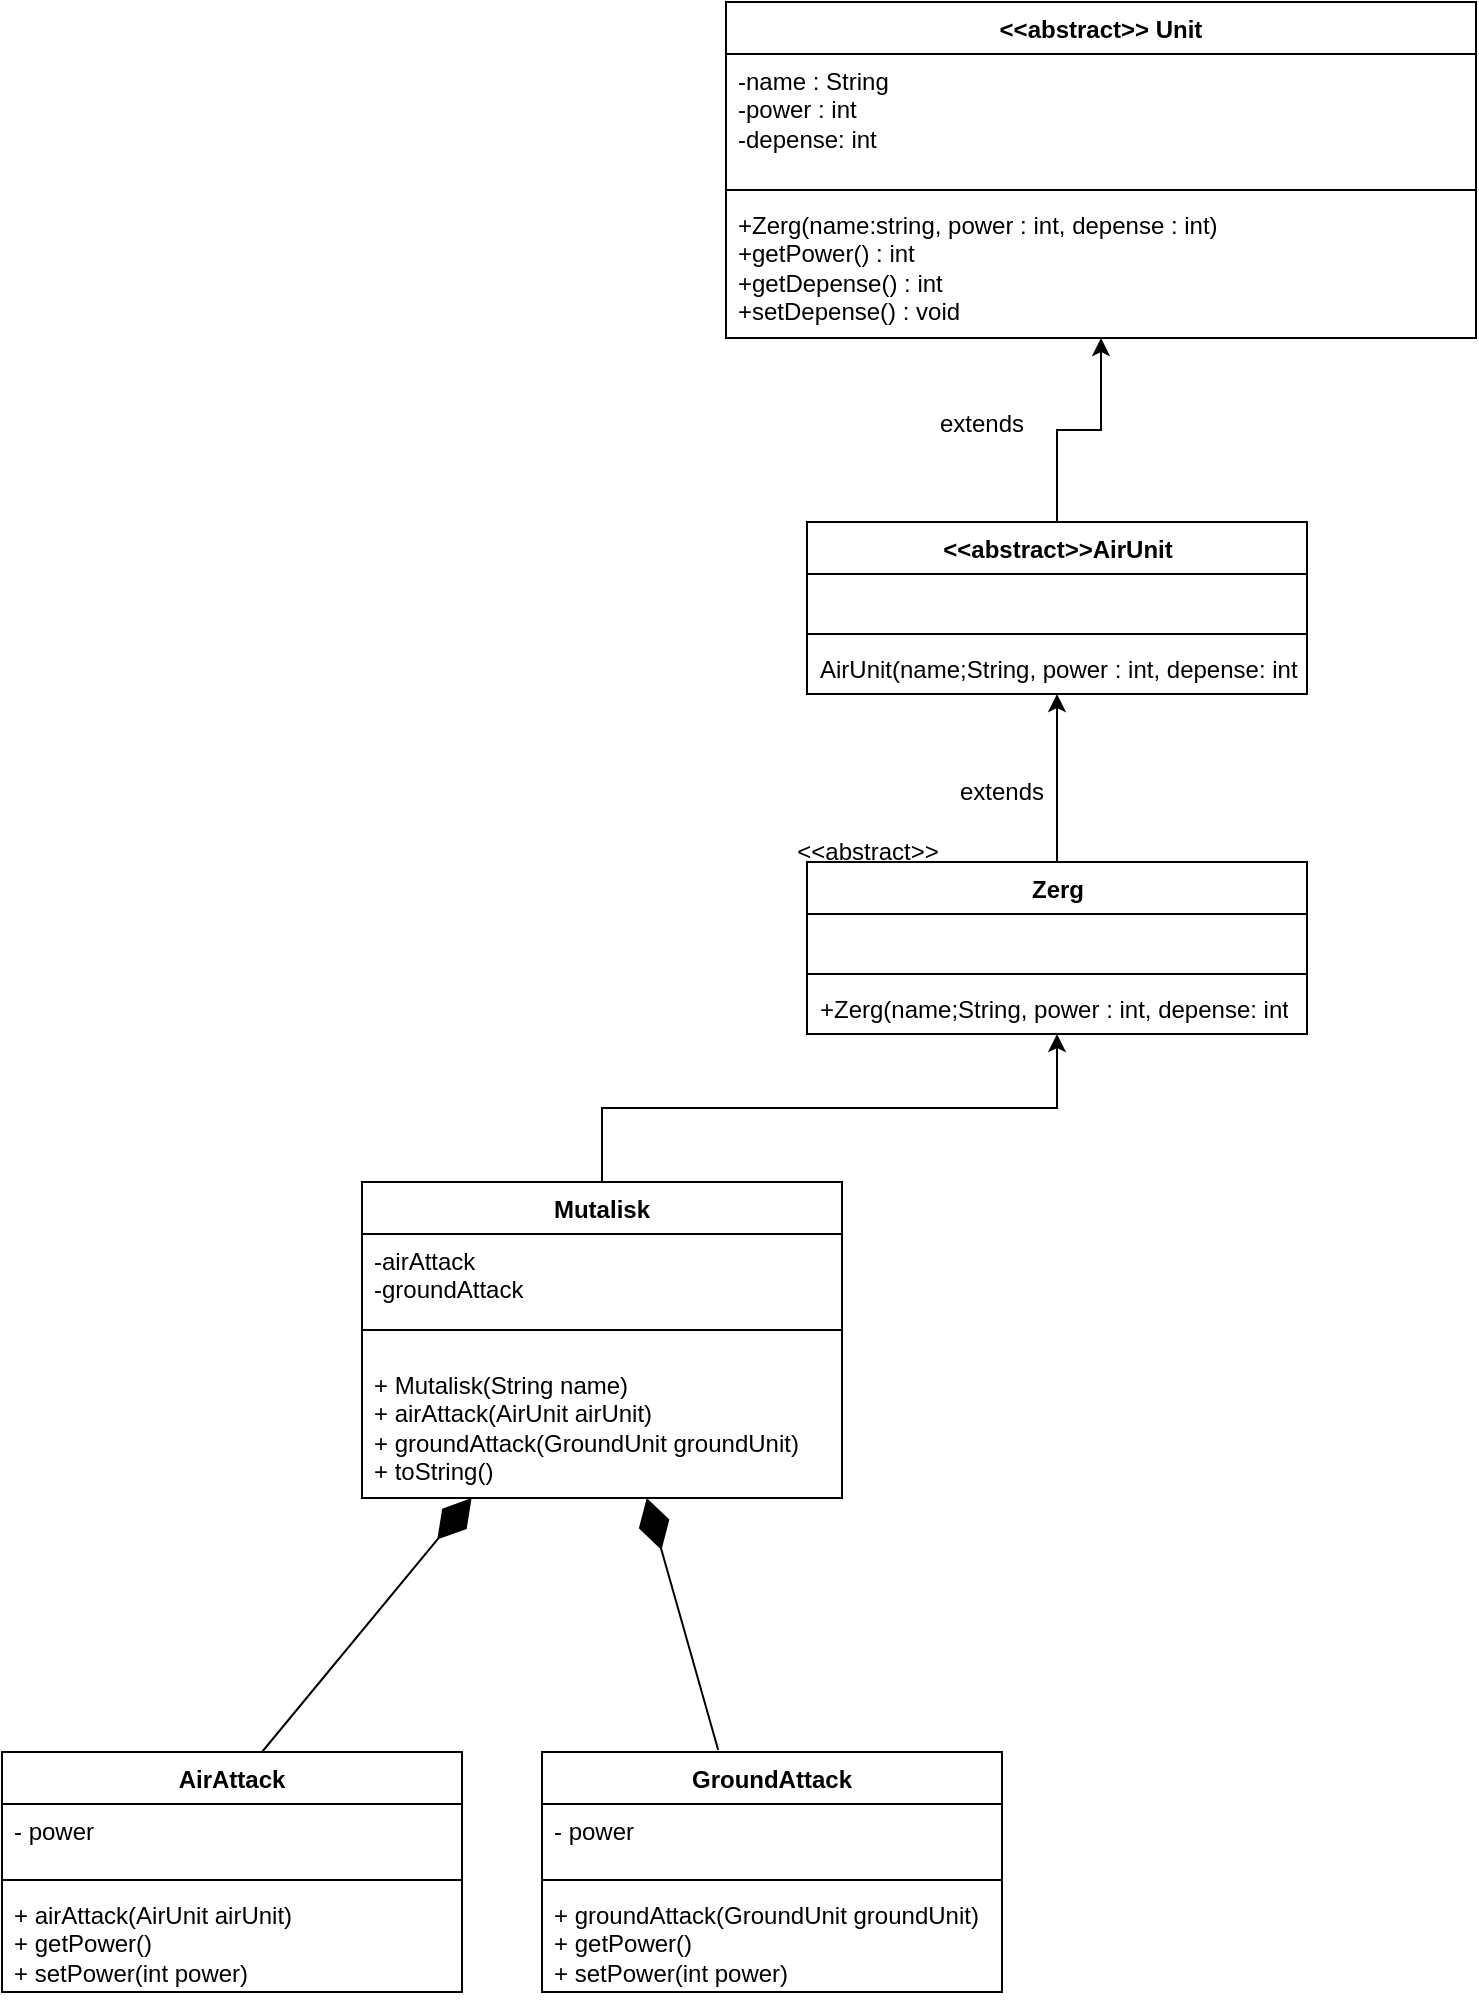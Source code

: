 <mxfile version="21.7.5" type="github">
  <diagram id="C5RBs43oDa-KdzZeNtuy" name="Page-1">
    <mxGraphModel dx="2739" dy="2232" grid="1" gridSize="10" guides="1" tooltips="1" connect="1" arrows="1" fold="1" page="1" pageScale="1" pageWidth="827" pageHeight="1169" math="0" shadow="0">
      <root>
        <mxCell id="WIyWlLk6GJQsqaUBKTNV-0" />
        <mxCell id="WIyWlLk6GJQsqaUBKTNV-1" parent="WIyWlLk6GJQsqaUBKTNV-0" />
        <mxCell id="fT9HePyaqybUsVkGW_sH-12" value="AirAttack" style="swimlane;fontStyle=1;align=center;verticalAlign=top;childLayout=stackLayout;horizontal=1;startSize=26;horizontalStack=0;resizeParent=1;resizeParentMax=0;resizeLast=0;collapsible=1;marginBottom=0;whiteSpace=wrap;html=1;labelBackgroundColor=none;" vertex="1" parent="WIyWlLk6GJQsqaUBKTNV-1">
          <mxGeometry x="-580" y="315" width="230" height="120" as="geometry" />
        </mxCell>
        <mxCell id="fT9HePyaqybUsVkGW_sH-13" value="- power&lt;br&gt;" style="text;strokeColor=none;fillColor=none;align=left;verticalAlign=top;spacingLeft=4;spacingRight=4;overflow=hidden;rotatable=0;points=[[0,0.5],[1,0.5]];portConstraint=eastwest;whiteSpace=wrap;html=1;labelBackgroundColor=none;" vertex="1" parent="fT9HePyaqybUsVkGW_sH-12">
          <mxGeometry y="26" width="230" height="34" as="geometry" />
        </mxCell>
        <mxCell id="fT9HePyaqybUsVkGW_sH-14" value="" style="line;strokeWidth=1;fillColor=none;align=left;verticalAlign=middle;spacingTop=-1;spacingLeft=3;spacingRight=3;rotatable=0;labelPosition=right;points=[];portConstraint=eastwest;labelBackgroundColor=none;" vertex="1" parent="fT9HePyaqybUsVkGW_sH-12">
          <mxGeometry y="60" width="230" height="8" as="geometry" />
        </mxCell>
        <mxCell id="fT9HePyaqybUsVkGW_sH-15" value="+ airAttack(AirUnit airUnit)&lt;br&gt;+ getPower()&lt;br&gt;+ setPower(int power)" style="text;strokeColor=none;fillColor=none;align=left;verticalAlign=top;spacingLeft=4;spacingRight=4;overflow=hidden;rotatable=0;points=[[0,0.5],[1,0.5]];portConstraint=eastwest;whiteSpace=wrap;html=1;labelBackgroundColor=none;" vertex="1" parent="fT9HePyaqybUsVkGW_sH-12">
          <mxGeometry y="68" width="230" height="52" as="geometry" />
        </mxCell>
        <mxCell id="fT9HePyaqybUsVkGW_sH-16" value="GroundAttack" style="swimlane;fontStyle=1;align=center;verticalAlign=top;childLayout=stackLayout;horizontal=1;startSize=26;horizontalStack=0;resizeParent=1;resizeParentMax=0;resizeLast=0;collapsible=1;marginBottom=0;whiteSpace=wrap;html=1;labelBackgroundColor=none;" vertex="1" parent="WIyWlLk6GJQsqaUBKTNV-1">
          <mxGeometry x="-310" y="315" width="230" height="120" as="geometry" />
        </mxCell>
        <mxCell id="fT9HePyaqybUsVkGW_sH-17" value="- power&lt;br&gt;" style="text;strokeColor=none;fillColor=none;align=left;verticalAlign=top;spacingLeft=4;spacingRight=4;overflow=hidden;rotatable=0;points=[[0,0.5],[1,0.5]];portConstraint=eastwest;whiteSpace=wrap;html=1;labelBackgroundColor=none;" vertex="1" parent="fT9HePyaqybUsVkGW_sH-16">
          <mxGeometry y="26" width="230" height="34" as="geometry" />
        </mxCell>
        <mxCell id="fT9HePyaqybUsVkGW_sH-18" value="" style="line;strokeWidth=1;fillColor=none;align=left;verticalAlign=middle;spacingTop=-1;spacingLeft=3;spacingRight=3;rotatable=0;labelPosition=right;points=[];portConstraint=eastwest;labelBackgroundColor=none;" vertex="1" parent="fT9HePyaqybUsVkGW_sH-16">
          <mxGeometry y="60" width="230" height="8" as="geometry" />
        </mxCell>
        <mxCell id="fT9HePyaqybUsVkGW_sH-19" value="+ groundAttack(GroundUnit groundUnit)&lt;br&gt;+ getPower()&lt;br&gt;+ setPower(int power)" style="text;strokeColor=none;fillColor=none;align=left;verticalAlign=top;spacingLeft=4;spacingRight=4;overflow=hidden;rotatable=0;points=[[0,0.5],[1,0.5]];portConstraint=eastwest;whiteSpace=wrap;html=1;labelBackgroundColor=none;" vertex="1" parent="fT9HePyaqybUsVkGW_sH-16">
          <mxGeometry y="68" width="230" height="52" as="geometry" />
        </mxCell>
        <mxCell id="fT9HePyaqybUsVkGW_sH-30" value="&amp;lt;&amp;lt;abstract&amp;gt;&amp;gt; Unit" style="swimlane;fontStyle=1;align=center;verticalAlign=top;childLayout=stackLayout;horizontal=1;startSize=26;horizontalStack=0;resizeParent=1;resizeParentMax=0;resizeLast=0;collapsible=1;marginBottom=0;whiteSpace=wrap;html=1;labelBackgroundColor=none;" vertex="1" parent="WIyWlLk6GJQsqaUBKTNV-1">
          <mxGeometry x="-218" y="-560" width="375" height="168" as="geometry" />
        </mxCell>
        <mxCell id="fT9HePyaqybUsVkGW_sH-31" value="-name : String&lt;br&gt;-power : int&lt;br&gt;-depense: int" style="text;strokeColor=none;fillColor=none;align=left;verticalAlign=top;spacingLeft=4;spacingRight=4;overflow=hidden;rotatable=0;points=[[0,0.5],[1,0.5]];portConstraint=eastwest;whiteSpace=wrap;html=1;labelBackgroundColor=none;" vertex="1" parent="fT9HePyaqybUsVkGW_sH-30">
          <mxGeometry y="26" width="375" height="64" as="geometry" />
        </mxCell>
        <mxCell id="fT9HePyaqybUsVkGW_sH-32" value="" style="line;strokeWidth=1;fillColor=none;align=left;verticalAlign=middle;spacingTop=-1;spacingLeft=3;spacingRight=3;rotatable=0;labelPosition=right;points=[];portConstraint=eastwest;labelBackgroundColor=none;" vertex="1" parent="fT9HePyaqybUsVkGW_sH-30">
          <mxGeometry y="90" width="375" height="8" as="geometry" />
        </mxCell>
        <mxCell id="fT9HePyaqybUsVkGW_sH-33" value="+Zerg(name:string, power : int, depense : int)&lt;br&gt;+getPower() : int&lt;br&gt;+getDepense() : int&lt;br&gt;+setDepense() : void" style="text;strokeColor=none;fillColor=none;align=left;verticalAlign=top;spacingLeft=4;spacingRight=4;overflow=hidden;rotatable=0;points=[[0,0.5],[1,0.5]];portConstraint=eastwest;whiteSpace=wrap;html=1;labelBackgroundColor=none;" vertex="1" parent="fT9HePyaqybUsVkGW_sH-30">
          <mxGeometry y="98" width="375" height="70" as="geometry" />
        </mxCell>
        <mxCell id="fT9HePyaqybUsVkGW_sH-56" style="edgeStyle=orthogonalEdgeStyle;rounded=0;orthogonalLoop=1;jettySize=auto;html=1;labelBackgroundColor=none;fontColor=default;" edge="1" parent="WIyWlLk6GJQsqaUBKTNV-1" source="fT9HePyaqybUsVkGW_sH-34" target="fT9HePyaqybUsVkGW_sH-47">
          <mxGeometry relative="1" as="geometry" />
        </mxCell>
        <mxCell id="fT9HePyaqybUsVkGW_sH-34" value="Mutalisk" style="swimlane;fontStyle=1;align=center;verticalAlign=top;childLayout=stackLayout;horizontal=1;startSize=26;horizontalStack=0;resizeParent=1;resizeParentMax=0;resizeLast=0;collapsible=1;marginBottom=0;whiteSpace=wrap;html=1;labelBackgroundColor=none;" vertex="1" parent="WIyWlLk6GJQsqaUBKTNV-1">
          <mxGeometry x="-400" y="30" width="240" height="158" as="geometry" />
        </mxCell>
        <mxCell id="fT9HePyaqybUsVkGW_sH-35" value="-airAttack&lt;br&gt;-groundAttack" style="text;strokeColor=none;fillColor=none;align=left;verticalAlign=top;spacingLeft=4;spacingRight=4;overflow=hidden;rotatable=0;points=[[0,0.5],[1,0.5]];portConstraint=eastwest;whiteSpace=wrap;html=1;labelBackgroundColor=none;" vertex="1" parent="fT9HePyaqybUsVkGW_sH-34">
          <mxGeometry y="26" width="240" height="34" as="geometry" />
        </mxCell>
        <mxCell id="fT9HePyaqybUsVkGW_sH-36" value="" style="line;strokeWidth=1;fillColor=none;align=left;verticalAlign=middle;spacingTop=-1;spacingLeft=3;spacingRight=3;rotatable=0;labelPosition=right;points=[];portConstraint=eastwest;labelBackgroundColor=none;" vertex="1" parent="fT9HePyaqybUsVkGW_sH-34">
          <mxGeometry y="60" width="240" height="28" as="geometry" />
        </mxCell>
        <mxCell id="fT9HePyaqybUsVkGW_sH-37" value="+ Mutalisk(String name)&lt;br&gt;+ airAttack(AirUnit airUnit)&lt;br&gt;+ groundAttack(GroundUnit groundUnit)&lt;br&gt;+ toString()" style="text;strokeColor=none;fillColor=none;align=left;verticalAlign=top;spacingLeft=4;spacingRight=4;overflow=hidden;rotatable=0;points=[[0,0.5],[1,0.5]];portConstraint=eastwest;whiteSpace=wrap;html=1;labelBackgroundColor=none;" vertex="1" parent="fT9HePyaqybUsVkGW_sH-34">
          <mxGeometry y="88" width="240" height="70" as="geometry" />
        </mxCell>
        <mxCell id="fT9HePyaqybUsVkGW_sH-38" value="" style="endArrow=diamondThin;endFill=1;endSize=24;html=1;rounded=0;labelBackgroundColor=none;fontColor=default;" edge="1" parent="WIyWlLk6GJQsqaUBKTNV-1" target="fT9HePyaqybUsVkGW_sH-34">
          <mxGeometry width="160" relative="1" as="geometry">
            <mxPoint x="-450.003" y="315" as="sourcePoint" />
            <mxPoint x="-380.105" y="213" as="targetPoint" />
          </mxGeometry>
        </mxCell>
        <mxCell id="fT9HePyaqybUsVkGW_sH-39" value="" style="endArrow=diamondThin;endFill=1;endSize=24;html=1;rounded=0;exitX=0.383;exitY=-0.008;exitDx=0;exitDy=0;exitPerimeter=0;labelBackgroundColor=none;fontColor=default;" edge="1" parent="WIyWlLk6GJQsqaUBKTNV-1" source="fT9HePyaqybUsVkGW_sH-16" target="fT9HePyaqybUsVkGW_sH-34">
          <mxGeometry width="160" relative="1" as="geometry">
            <mxPoint x="-290.003" y="315" as="sourcePoint" />
            <mxPoint x="-220.105" y="213" as="targetPoint" />
          </mxGeometry>
        </mxCell>
        <mxCell id="fT9HePyaqybUsVkGW_sH-41" value="extends" style="text;html=1;strokeColor=none;fillColor=none;align=center;verticalAlign=middle;whiteSpace=wrap;rounded=0;labelBackgroundColor=none;" vertex="1" parent="WIyWlLk6GJQsqaUBKTNV-1">
          <mxGeometry x="-120" y="-364" width="60" height="30" as="geometry" />
        </mxCell>
        <mxCell id="fT9HePyaqybUsVkGW_sH-51" style="edgeStyle=orthogonalEdgeStyle;rounded=0;orthogonalLoop=1;jettySize=auto;html=1;labelBackgroundColor=none;fontColor=default;" edge="1" parent="WIyWlLk6GJQsqaUBKTNV-1" source="fT9HePyaqybUsVkGW_sH-43" target="fT9HePyaqybUsVkGW_sH-30">
          <mxGeometry relative="1" as="geometry" />
        </mxCell>
        <mxCell id="fT9HePyaqybUsVkGW_sH-43" value="&amp;lt;&amp;lt;abstract&amp;gt;&amp;gt;AirUnit" style="swimlane;fontStyle=1;align=center;verticalAlign=top;childLayout=stackLayout;horizontal=1;startSize=26;horizontalStack=0;resizeParent=1;resizeParentMax=0;resizeLast=0;collapsible=1;marginBottom=0;whiteSpace=wrap;html=1;labelBackgroundColor=none;" vertex="1" parent="WIyWlLk6GJQsqaUBKTNV-1">
          <mxGeometry x="-177.5" y="-300" width="250" height="86" as="geometry" />
        </mxCell>
        <mxCell id="fT9HePyaqybUsVkGW_sH-44" value="&amp;nbsp;" style="text;strokeColor=none;fillColor=none;align=left;verticalAlign=top;spacingLeft=4;spacingRight=4;overflow=hidden;rotatable=0;points=[[0,0.5],[1,0.5]];portConstraint=eastwest;whiteSpace=wrap;html=1;labelBackgroundColor=none;" vertex="1" parent="fT9HePyaqybUsVkGW_sH-43">
          <mxGeometry y="26" width="250" height="26" as="geometry" />
        </mxCell>
        <mxCell id="fT9HePyaqybUsVkGW_sH-45" value="" style="line;strokeWidth=1;fillColor=none;align=left;verticalAlign=middle;spacingTop=-1;spacingLeft=3;spacingRight=3;rotatable=0;labelPosition=right;points=[];portConstraint=eastwest;labelBackgroundColor=none;" vertex="1" parent="fT9HePyaqybUsVkGW_sH-43">
          <mxGeometry y="52" width="250" height="8" as="geometry" />
        </mxCell>
        <mxCell id="fT9HePyaqybUsVkGW_sH-46" value="AirUnit(name;String, power : int, depense: int" style="text;strokeColor=none;fillColor=none;align=left;verticalAlign=top;spacingLeft=4;spacingRight=4;overflow=hidden;rotatable=0;points=[[0,0.5],[1,0.5]];portConstraint=eastwest;whiteSpace=wrap;html=1;labelBackgroundColor=none;" vertex="1" parent="fT9HePyaqybUsVkGW_sH-43">
          <mxGeometry y="60" width="250" height="26" as="geometry" />
        </mxCell>
        <mxCell id="fT9HePyaqybUsVkGW_sH-53" style="edgeStyle=orthogonalEdgeStyle;rounded=0;orthogonalLoop=1;jettySize=auto;html=1;exitX=0.5;exitY=0;exitDx=0;exitDy=0;labelBackgroundColor=none;fontColor=default;" edge="1" parent="WIyWlLk6GJQsqaUBKTNV-1" source="fT9HePyaqybUsVkGW_sH-47" target="fT9HePyaqybUsVkGW_sH-43">
          <mxGeometry relative="1" as="geometry" />
        </mxCell>
        <mxCell id="fT9HePyaqybUsVkGW_sH-47" value="Zerg" style="swimlane;fontStyle=1;align=center;verticalAlign=top;childLayout=stackLayout;horizontal=1;startSize=26;horizontalStack=0;resizeParent=1;resizeParentMax=0;resizeLast=0;collapsible=1;marginBottom=0;whiteSpace=wrap;html=1;labelBackgroundColor=none;" vertex="1" parent="WIyWlLk6GJQsqaUBKTNV-1">
          <mxGeometry x="-177.5" y="-130" width="250" height="86" as="geometry" />
        </mxCell>
        <mxCell id="fT9HePyaqybUsVkGW_sH-48" value="&amp;nbsp;" style="text;strokeColor=none;fillColor=none;align=left;verticalAlign=top;spacingLeft=4;spacingRight=4;overflow=hidden;rotatable=0;points=[[0,0.5],[1,0.5]];portConstraint=eastwest;whiteSpace=wrap;html=1;labelBackgroundColor=none;" vertex="1" parent="fT9HePyaqybUsVkGW_sH-47">
          <mxGeometry y="26" width="250" height="26" as="geometry" />
        </mxCell>
        <mxCell id="fT9HePyaqybUsVkGW_sH-49" value="" style="line;strokeWidth=1;fillColor=none;align=left;verticalAlign=middle;spacingTop=-1;spacingLeft=3;spacingRight=3;rotatable=0;labelPosition=right;points=[];portConstraint=eastwest;labelBackgroundColor=none;" vertex="1" parent="fT9HePyaqybUsVkGW_sH-47">
          <mxGeometry y="52" width="250" height="8" as="geometry" />
        </mxCell>
        <mxCell id="fT9HePyaqybUsVkGW_sH-50" value="+Zerg(name;String, power : int, depense: int" style="text;strokeColor=none;fillColor=none;align=left;verticalAlign=top;spacingLeft=4;spacingRight=4;overflow=hidden;rotatable=0;points=[[0,0.5],[1,0.5]];portConstraint=eastwest;whiteSpace=wrap;html=1;labelBackgroundColor=none;" vertex="1" parent="fT9HePyaqybUsVkGW_sH-47">
          <mxGeometry y="60" width="250" height="26" as="geometry" />
        </mxCell>
        <mxCell id="fT9HePyaqybUsVkGW_sH-52" value="&amp;lt;&amp;lt;abstract&amp;gt;&amp;gt;" style="text;html=1;strokeColor=none;fillColor=none;align=center;verticalAlign=middle;whiteSpace=wrap;rounded=0;labelBackgroundColor=none;" vertex="1" parent="WIyWlLk6GJQsqaUBKTNV-1">
          <mxGeometry x="-177.5" y="-150" width="60" height="30" as="geometry" />
        </mxCell>
        <mxCell id="fT9HePyaqybUsVkGW_sH-54" value="extends" style="text;html=1;strokeColor=none;fillColor=none;align=center;verticalAlign=middle;whiteSpace=wrap;rounded=0;labelBackgroundColor=none;" vertex="1" parent="WIyWlLk6GJQsqaUBKTNV-1">
          <mxGeometry x="-110" y="-180" width="60" height="30" as="geometry" />
        </mxCell>
      </root>
    </mxGraphModel>
  </diagram>
</mxfile>
